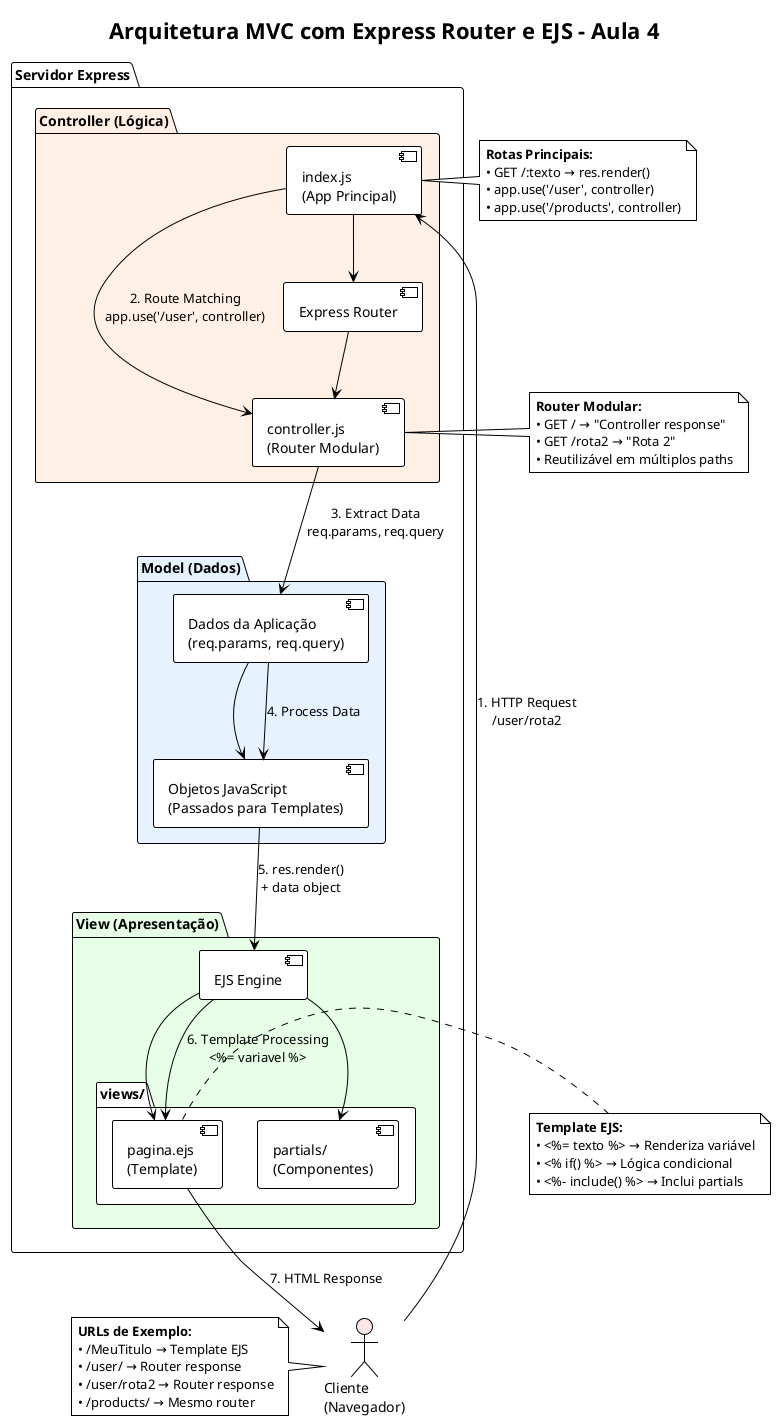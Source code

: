 @startuml Arquitetura MVC - Aula 4

!theme plain
title Arquitetura MVC com Express Router e EJS - Aula 4

' Definição de cores
!define MODEL_COLOR #E6F3FF
!define VIEW_COLOR #E6FFE6
!define CONTROLLER_COLOR #FFF0E6
!define CLIENT_COLOR #FFE6E6

' Cliente
actor "Cliente\n(Navegador)" as client CLIENT_COLOR

' Servidor Express
package "Servidor Express" as server {
  
  ' Controller Layer
  package "Controller (Lógica)" as controller_layer CONTROLLER_COLOR {
    [index.js\n(App Principal)] as main_app
    [controller.js\n(Router Modular)] as router_module
    [Express Router] as express_router
    
    main_app --> express_router
    express_router --> router_module
  }
  
  ' View Layer
  package "View (Apresentação)" as view_layer VIEW_COLOR {
    folder "views/" as views_folder {
      [pagina.ejs\n(Template)] as template
      [partials/\n(Componentes)] as partials
    }
    [EJS Engine] as ejs_engine
    
    ejs_engine --> template
    ejs_engine --> partials
  }
  
  ' Model Layer (Conceitual)
  package "Model (Dados)" as model_layer MODEL_COLOR {
    [Dados da Aplicação\n(req.params, req.query)] as app_data
    [Objetos JavaScript\n(Passados para Templates)] as js_objects
    
    app_data --> js_objects
  }
}

' Fluxo de dados
client --> main_app : "1. HTTP Request\n/user/rota2"
main_app --> router_module : "2. Route Matching\napp.use('/user', controller)"
router_module --> app_data : "3. Extract Data\nreq.params, req.query"
app_data --> js_objects : "4. Process Data"
js_objects --> ejs_engine : "5. res.render()\n+ data object"
ejs_engine --> template : "6. Template Processing\n<%= variavel %>"
template --> client : "7. HTML Response"

' Rotas específicas
note right of main_app
  **Rotas Principais:**
  • GET /:texto → res.render()
  • app.use('/user', controller)
  • app.use('/products', controller)
end note

note right of router_module
  **Router Modular:**
  • GET / → "Controller response"
  • GET /rota2 → "Rota 2"
  • Reutilizável em múltiplos paths
end note

note right of template
  **Template EJS:**
  • <%= texto %> → Renderiza variável
  • <% if() %> → Lógica condicional
  • <%- include() %> → Inclui partials
end note

' Exemplos de URLs
note left of client
  **URLs de Exemplo:**
  • /MeuTitulo → Template EJS
  • /user/ → Router response
  • /user/rota2 → Router response
  • /products/ → Mesmo router
end note

@enduml